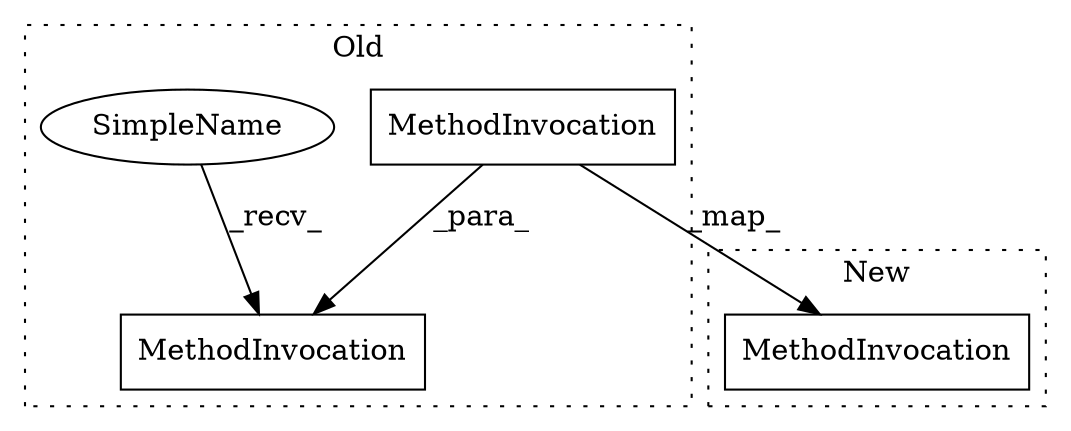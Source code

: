 digraph G {
subgraph cluster0 {
1 [label="MethodInvocation" a="32" s="10946,10980" l="7,1" shape="box"];
2 [label="MethodInvocation" a="32" s="10967" l="13" shape="box"];
4 [label="SimpleName" a="42" s="10937" l="8" shape="ellipse"];
label = "Old";
style="dotted";
}
subgraph cluster1 {
3 [label="MethodInvocation" a="32" s="10944" l="13" shape="box"];
label = "New";
style="dotted";
}
2 -> 3 [label="_map_"];
2 -> 1 [label="_para_"];
4 -> 1 [label="_recv_"];
}